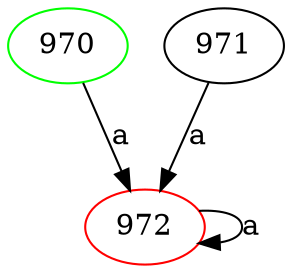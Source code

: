 digraph{
0 [label="970"color = "black"];
0->2 [label="a"];
1 [label="971"color = "black"];
1->2 [label="a"];
2 [label="972"color = "red"];
2->2 [label="a"];
0 [label = "970"color = "green"];
}